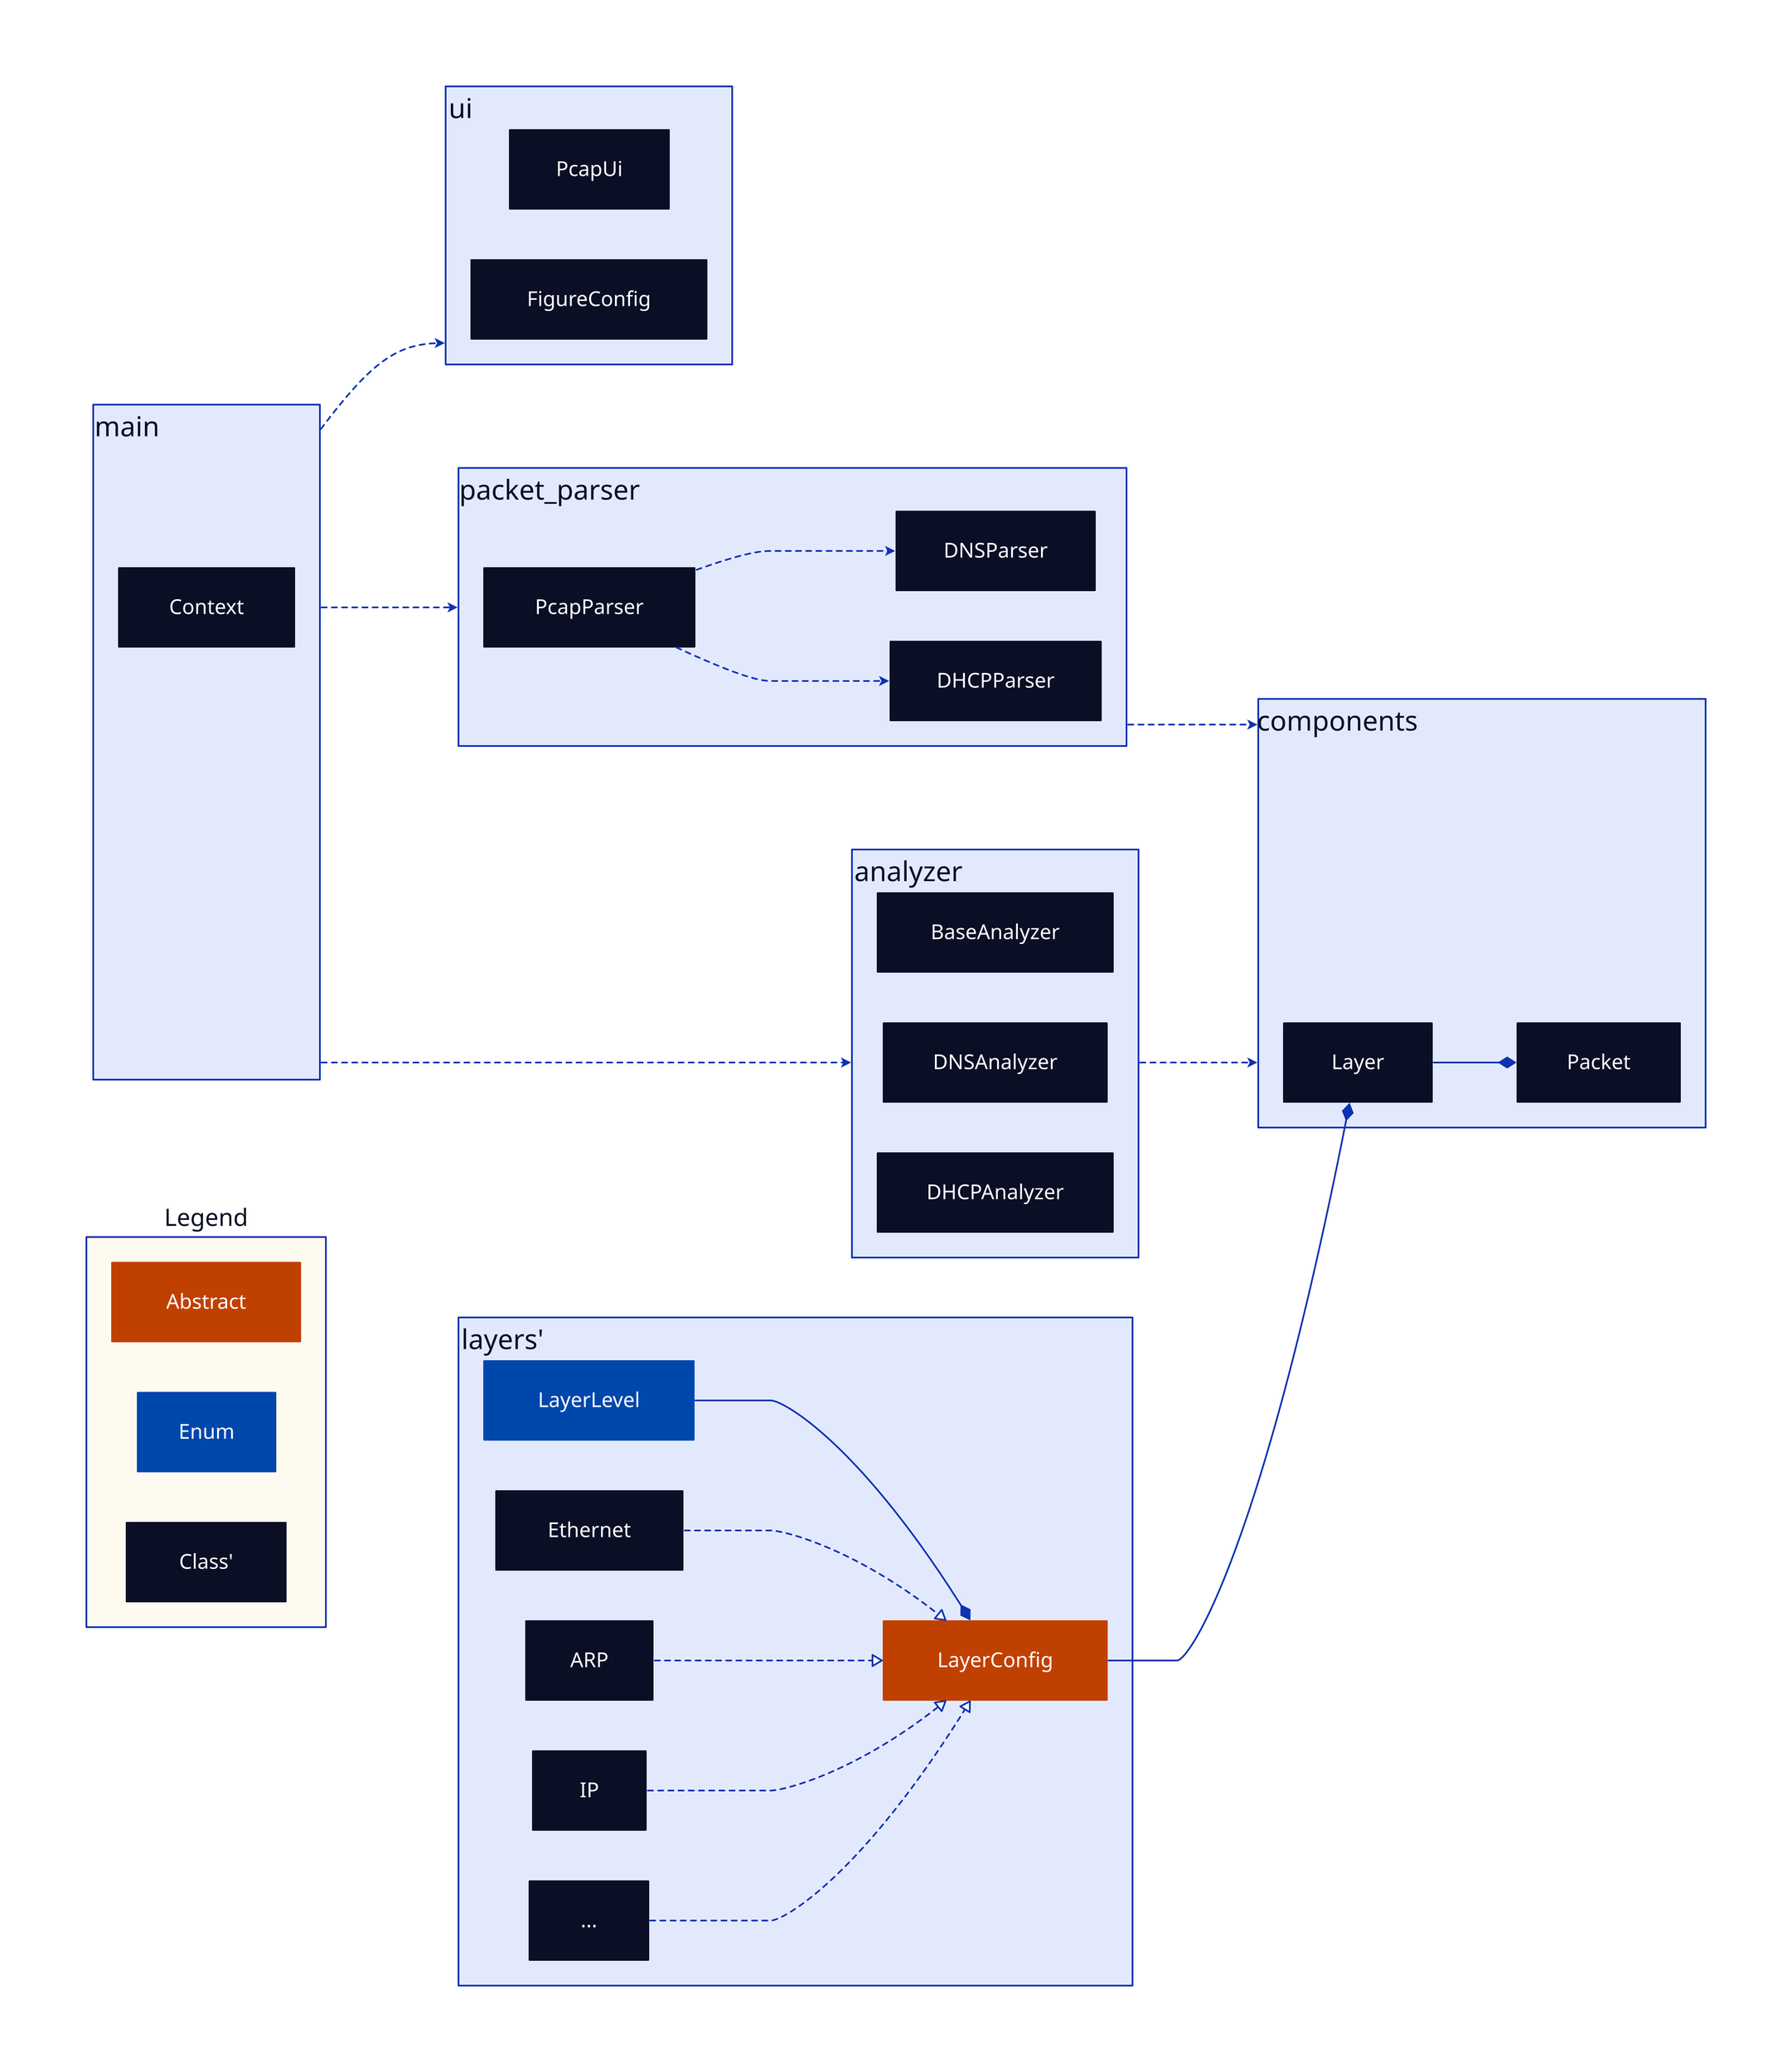 # SHARED PROPERTIES
direction: right
classes: {
  package: {
    shape: rectangle
    label.near: top-left
    style.font-size: 32
    style.bold: true
  }
  dependency: {
    style.stroke-dash: 3
    target-arrowhead: {
      shape: arrow
    }
  }
  implementation: {
    style.stroke-dash: 3
    target-arrowhead: {
      shape: triangle
      style.filled: false
    }
  }
  composition: {
    target-arrowhead: {
      shape: diamond
      style.filled: true
    }
  }
  aggregation: {
    target-arrowhead: {
      shape: diamond
      style.filled: false
    }
  }
  enum: {
    style.fill: "#0047AB"
    shape: class
  }
  abstract: {
    style.fill: "#C04000"
    shape: class
  }
  "class": {
    shape: class
  }
}

# Objects
# larger font
main: {
  class: package
  Context: {
    class: class
  }
}
ui: {
  class: package
  PcapUi: {
    class: class
  }
  FigureConfig: {
    class: class
  }
}
analyzer: {
  class: package
  BaseAnalyzer: {
    class: class
  }
  DNSAnalyzer: {
    class: class
  }
  DHCPAnalyzer: {
    class: class
  }
}
packet_parser: {
  class: package
  PcapParser: {
    class: class
  }
  DNSParser: {
    class: class
  }
  DHCPParser: {
    class: class
  }
  PcapParser -> DNSParser: {
    class: dependency
  }
  PcapParser -> DHCPParser: {
    class: dependency
  }
}
components: {
  class: package
  Layer: {
    class: class
  }
  Packet: {
    class: class
  }
  Layer -> Packet: {
    class: composition
  }
}
\layers': {
  LayerLevel -> LayerConfig: {
    class: composition
  }
  class: package
  LayerLevel: {
    class: enum
  }
  LayerConfig: {
    class: abstract
  }
  Ethernet: {
    class: class
  }
  ARP: {
    class: class
  }
  IP: {
    class: class
  }
  \.\.\.: {
    class: class
  }
  Ethernet -> LayerConfig: {
    class: implementation
  }
  ARP -> LayerConfig: {
    class: implementation
  }
  IP -> LayerConfig: {
    class: implementation
  }
  \.\.\. -> LayerConfig: {
    class: implementation
  }
}

main -> ui: {
  class: dependency
}
main -> packet_parser: {
  class: dependency
}
main -> analyzer: {
  class: dependency
}

# Inter-container links
packet_parser -> components: {
  class: dependency
}
analyzer -> components: {
  class: dependency
}
\layers'.LayerConfig -> components.Layer: {
  class: composition
}

# Explaining colors
Legend: {
  Abstract: {
    class: abstract
  }
  Enum: {
    class: enum
  }
  Class': {
    class: class
  }
  style.fill: "#FFFAF0"
}
